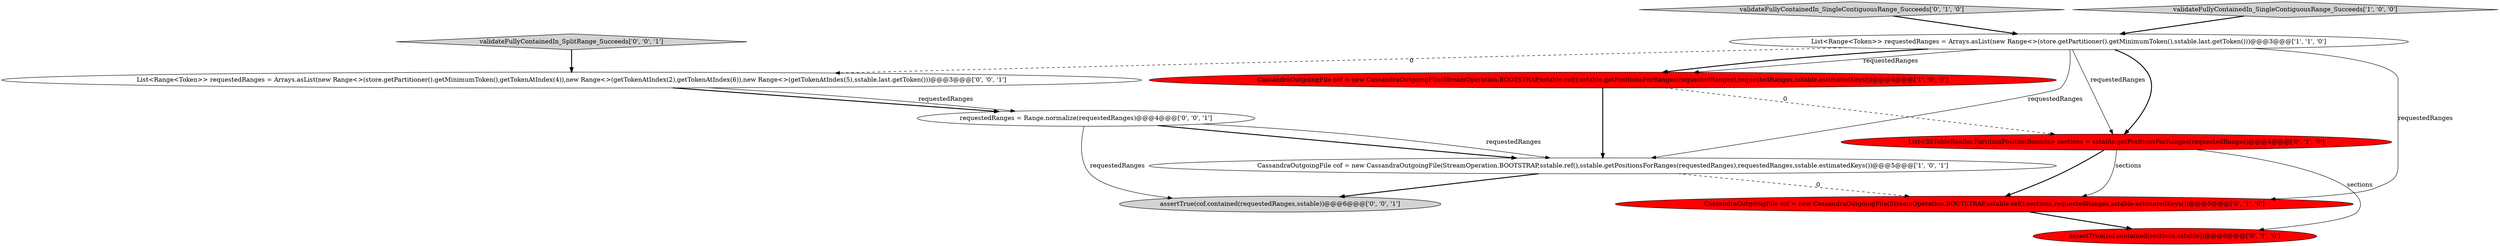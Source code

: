 digraph {
10 [style = filled, label = "requestedRanges = Range.normalize(requestedRanges)@@@4@@@['0', '0', '1']", fillcolor = white, shape = ellipse image = "AAA0AAABBB3BBB"];
0 [style = filled, label = "CassandraOutgoingFile cof = new CassandraOutgoingFile(StreamOperation.BOOTSTRAP,sstable.ref(),sstable.getPositionsForRanges(requestedRanges),requestedRanges,sstable.estimatedKeys())@@@4@@@['1', '0', '0']", fillcolor = red, shape = ellipse image = "AAA1AAABBB1BBB"];
7 [style = filled, label = "assertTrue(cof.contained(sections,sstable))@@@6@@@['0', '1', '0']", fillcolor = red, shape = ellipse image = "AAA1AAABBB2BBB"];
8 [style = filled, label = "validateFullyContainedIn_SplitRange_Succeeds['0', '0', '1']", fillcolor = lightgray, shape = diamond image = "AAA0AAABBB3BBB"];
11 [style = filled, label = "List<Range<Token>> requestedRanges = Arrays.asList(new Range<>(store.getPartitioner().getMinimumToken(),getTokenAtIndex(4)),new Range<>(getTokenAtIndex(2),getTokenAtIndex(6)),new Range<>(getTokenAtIndex(5),sstable.last.getToken()))@@@3@@@['0', '0', '1']", fillcolor = white, shape = ellipse image = "AAA0AAABBB3BBB"];
6 [style = filled, label = "validateFullyContainedIn_SingleContiguousRange_Succeeds['0', '1', '0']", fillcolor = lightgray, shape = diamond image = "AAA0AAABBB2BBB"];
1 [style = filled, label = "CassandraOutgoingFile cof = new CassandraOutgoingFile(StreamOperation.BOOTSTRAP,sstable.ref(),sstable.getPositionsForRanges(requestedRanges),requestedRanges,sstable.estimatedKeys())@@@5@@@['1', '0', '1']", fillcolor = white, shape = ellipse image = "AAA0AAABBB1BBB"];
5 [style = filled, label = "CassandraOutgoingFile cof = new CassandraOutgoingFile(StreamOperation.BOOTSTRAP,sstable.ref(),sections,requestedRanges,sstable.estimatedKeys())@@@5@@@['0', '1', '0']", fillcolor = red, shape = ellipse image = "AAA1AAABBB2BBB"];
9 [style = filled, label = "assertTrue(cof.contained(requestedRanges,sstable))@@@6@@@['0', '0', '1']", fillcolor = lightgray, shape = ellipse image = "AAA0AAABBB3BBB"];
3 [style = filled, label = "validateFullyContainedIn_SingleContiguousRange_Succeeds['1', '0', '0']", fillcolor = lightgray, shape = diamond image = "AAA0AAABBB1BBB"];
4 [style = filled, label = "List<SSTableReader.PartitionPositionBounds> sections = sstable.getPositionsForRanges(requestedRanges)@@@4@@@['0', '1', '0']", fillcolor = red, shape = ellipse image = "AAA1AAABBB2BBB"];
2 [style = filled, label = "List<Range<Token>> requestedRanges = Arrays.asList(new Range<>(store.getPartitioner().getMinimumToken(),sstable.last.getToken()))@@@3@@@['1', '1', '0']", fillcolor = white, shape = ellipse image = "AAA0AAABBB1BBB"];
1->5 [style = dashed, label="0"];
4->5 [style = solid, label="sections"];
2->4 [style = solid, label="requestedRanges"];
10->9 [style = solid, label="requestedRanges"];
0->4 [style = dashed, label="0"];
2->4 [style = bold, label=""];
4->7 [style = solid, label="sections"];
1->9 [style = bold, label=""];
6->2 [style = bold, label=""];
2->0 [style = bold, label=""];
2->0 [style = solid, label="requestedRanges"];
3->2 [style = bold, label=""];
11->10 [style = bold, label=""];
0->1 [style = bold, label=""];
11->10 [style = solid, label="requestedRanges"];
2->1 [style = solid, label="requestedRanges"];
5->7 [style = bold, label=""];
2->11 [style = dashed, label="0"];
2->5 [style = solid, label="requestedRanges"];
10->1 [style = bold, label=""];
8->11 [style = bold, label=""];
4->5 [style = bold, label=""];
10->1 [style = solid, label="requestedRanges"];
}
